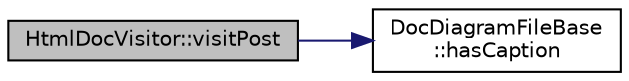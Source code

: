 digraph "HtmlDocVisitor::visitPost"
{
 // LATEX_PDF_SIZE
  edge [fontname="Helvetica",fontsize="10",labelfontname="Helvetica",labelfontsize="10"];
  node [fontname="Helvetica",fontsize="10",shape=record];
  rankdir="LR";
  Node1 [label="HtmlDocVisitor::visitPost",height=0.2,width=0.4,color="black", fillcolor="grey75", style="filled", fontcolor="black",tooltip=" "];
  Node1 -> Node2 [color="midnightblue",fontsize="10",style="solid"];
  Node2 [label="DocDiagramFileBase\l::hasCaption",height=0.2,width=0.4,color="black", fillcolor="white", style="filled",URL="$classDocDiagramFileBase.html#aa4f1e17afcfd3c5cdf848da3f18d2e67",tooltip=" "];
}
